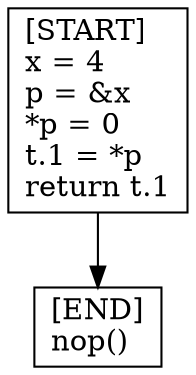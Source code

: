 digraph {
  node [shape=box]
  START [label="[START]\lx = 4\lp = &x\l*p = 0\lt.1 = *p\lreturn t.1\l"];
  END [label="[END]\lnop()\l"];
  START -> END;
}
